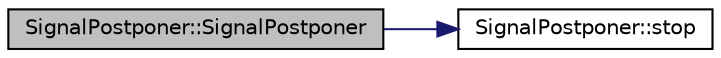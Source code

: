 digraph "SignalPostponer::SignalPostponer"
{
 // LATEX_PDF_SIZE
  edge [fontname="Helvetica",fontsize="10",labelfontname="Helvetica",labelfontsize="10"];
  node [fontname="Helvetica",fontsize="10",shape=record];
  rankdir="LR";
  Node1 [label="SignalPostponer::SignalPostponer",height=0.2,width=0.4,color="black", fillcolor="grey75", style="filled", fontcolor="black",tooltip=" "];
  Node1 -> Node2 [color="midnightblue",fontsize="10",style="solid",fontname="Helvetica"];
  Node2 [label="SignalPostponer::stop",height=0.2,width=0.4,color="black", fillcolor="white", style="filled",URL="$class_signal_postponer.html#a5ca6252316ce443660e7d67c46ffd518",tooltip=" "];
}
